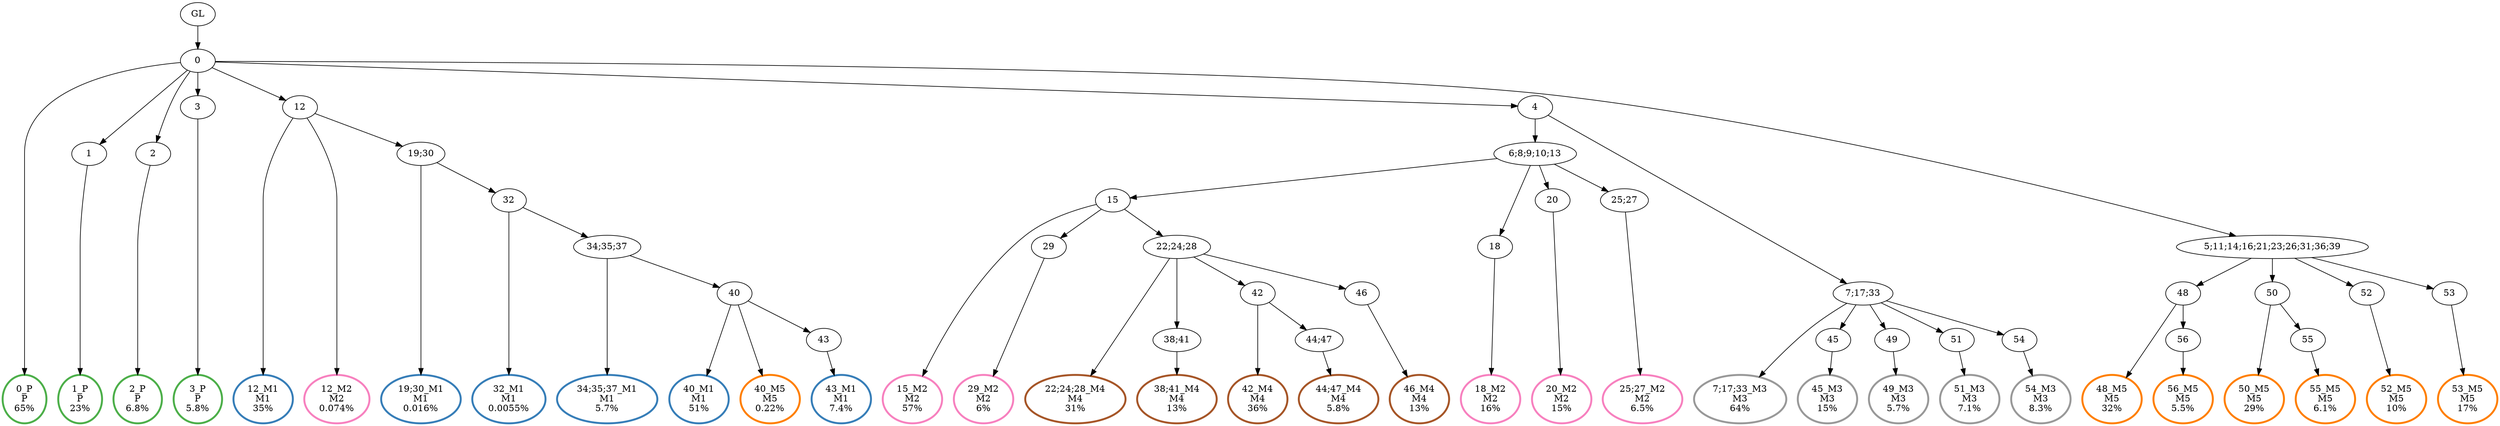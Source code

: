 digraph T {
	{
		rank=same
		65 [penwidth=3,colorscheme=set19,color=3,label="0_P\nP\n65%"]
		63 [penwidth=3,colorscheme=set19,color=3,label="1_P\nP\n23%"]
		61 [penwidth=3,colorscheme=set19,color=3,label="2_P\nP\n6.8%"]
		59 [penwidth=3,colorscheme=set19,color=3,label="3_P\nP\n5.8%"]
		57 [penwidth=3,colorscheme=set19,color=2,label="12_M1\nM1\n35%"]
		55 [penwidth=3,colorscheme=set19,color=2,label="19;30_M1\nM1\n0.016%"]
		53 [penwidth=3,colorscheme=set19,color=2,label="32_M1\nM1\n0.0055%"]
		51 [penwidth=3,colorscheme=set19,color=2,label="34;35;37_M1\nM1\n5.7%"]
		49 [penwidth=3,colorscheme=set19,color=2,label="40_M1\nM1\n51%"]
		47 [penwidth=3,colorscheme=set19,color=2,label="43_M1\nM1\n7.4%"]
		43 [penwidth=3,colorscheme=set19,color=8,label="15_M2\nM2\n57%"]
		41 [penwidth=3,colorscheme=set19,color=8,label="29_M2\nM2\n6%"]
		39 [penwidth=3,colorscheme=set19,color=8,label="18_M2\nM2\n16%"]
		37 [penwidth=3,colorscheme=set19,color=8,label="20_M2\nM2\n15%"]
		35 [penwidth=3,colorscheme=set19,color=8,label="25;27_M2\nM2\n6.5%"]
		34 [penwidth=3,colorscheme=set19,color=8,label="12_M2\nM2\n0.074%"]
		32 [penwidth=3,colorscheme=set19,color=9,label="7;17;33_M3\nM3\n64%"]
		30 [penwidth=3,colorscheme=set19,color=9,label="45_M3\nM3\n15%"]
		28 [penwidth=3,colorscheme=set19,color=9,label="49_M3\nM3\n5.7%"]
		26 [penwidth=3,colorscheme=set19,color=9,label="51_M3\nM3\n7.1%"]
		24 [penwidth=3,colorscheme=set19,color=9,label="54_M3\nM3\n8.3%"]
		22 [penwidth=3,colorscheme=set19,color=7,label="22;24;28_M4\nM4\n31%"]
		20 [penwidth=3,colorscheme=set19,color=7,label="38;41_M4\nM4\n13%"]
		18 [penwidth=3,colorscheme=set19,color=7,label="42_M4\nM4\n36%"]
		16 [penwidth=3,colorscheme=set19,color=7,label="44;47_M4\nM4\n5.8%"]
		14 [penwidth=3,colorscheme=set19,color=7,label="46_M4\nM4\n13%"]
		11 [penwidth=3,colorscheme=set19,color=5,label="48_M5\nM5\n32%"]
		9 [penwidth=3,colorscheme=set19,color=5,label="56_M5\nM5\n5.5%"]
		7 [penwidth=3,colorscheme=set19,color=5,label="50_M5\nM5\n29%"]
		5 [penwidth=3,colorscheme=set19,color=5,label="55_M5\nM5\n6.1%"]
		3 [penwidth=3,colorscheme=set19,color=5,label="52_M5\nM5\n10%"]
		1 [penwidth=3,colorscheme=set19,color=5,label="53_M5\nM5\n17%"]
		0 [penwidth=3,colorscheme=set19,color=5,label="40_M5\nM5\n0.22%"]
	}
	67 [label="GL"]
	66 [label="0"]
	64 [label="1"]
	62 [label="2"]
	60 [label="3"]
	58 [label="12"]
	56 [label="19;30"]
	54 [label="32"]
	52 [label="34;35;37"]
	50 [label="40"]
	48 [label="43"]
	46 [label="4"]
	45 [label="6;8;9;10;13"]
	44 [label="15"]
	42 [label="29"]
	40 [label="18"]
	38 [label="20"]
	36 [label="25;27"]
	33 [label="7;17;33"]
	31 [label="45"]
	29 [label="49"]
	27 [label="51"]
	25 [label="54"]
	23 [label="22;24;28"]
	21 [label="38;41"]
	19 [label="42"]
	17 [label="44;47"]
	15 [label="46"]
	13 [label="5;11;14;16;21;23;26;31;36;39"]
	12 [label="48"]
	10 [label="56"]
	8 [label="50"]
	6 [label="55"]
	4 [label="52"]
	2 [label="53"]
	67 -> 66
	66 -> 65
	66 -> 64
	66 -> 62
	66 -> 60
	66 -> 58
	66 -> 46
	66 -> 13
	64 -> 63
	62 -> 61
	60 -> 59
	58 -> 57
	58 -> 56
	58 -> 34
	56 -> 55
	56 -> 54
	54 -> 53
	54 -> 52
	52 -> 51
	52 -> 50
	50 -> 49
	50 -> 48
	50 -> 0
	48 -> 47
	46 -> 45
	46 -> 33
	45 -> 44
	45 -> 40
	45 -> 38
	45 -> 36
	44 -> 43
	44 -> 42
	44 -> 23
	42 -> 41
	40 -> 39
	38 -> 37
	36 -> 35
	33 -> 32
	33 -> 31
	33 -> 29
	33 -> 27
	33 -> 25
	31 -> 30
	29 -> 28
	27 -> 26
	25 -> 24
	23 -> 22
	23 -> 21
	23 -> 19
	23 -> 15
	21 -> 20
	19 -> 18
	19 -> 17
	17 -> 16
	15 -> 14
	13 -> 12
	13 -> 8
	13 -> 4
	13 -> 2
	12 -> 11
	12 -> 10
	10 -> 9
	8 -> 7
	8 -> 6
	6 -> 5
	4 -> 3
	2 -> 1
}
